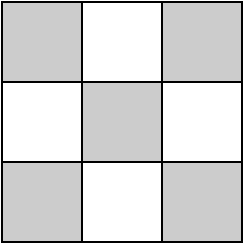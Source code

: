 <mxfile version="20.8.16" type="device" pages="2"><diagram name="default_color_picker" id="o8cKfExQnQexnC6xT7TS"><mxGraphModel dx="1434" dy="846" grid="1" gridSize="10" guides="1" tooltips="1" connect="1" arrows="1" fold="1" page="1" pageScale="1" pageWidth="850" pageHeight="1100" math="0" shadow="0"><root><mxCell id="0"/><mxCell id="1" parent="0"/><mxCell id="Zf0STRpgvQ4F-pQcDB_7-1" value="" style="whiteSpace=wrap;html=1;aspect=fixed;strokeColor=none;" parent="1" vertex="1"><mxGeometry x="240" y="200" width="120" height="120" as="geometry"/></mxCell><mxCell id="Zf0STRpgvQ4F-pQcDB_7-3" value="" style="whiteSpace=wrap;html=1;aspect=fixed;strokeColor=default;fillColor=#CCCCCC;" parent="1" vertex="1"><mxGeometry x="240" y="200" width="40" height="40" as="geometry"/></mxCell><mxCell id="Zf0STRpgvQ4F-pQcDB_7-8" value="" style="whiteSpace=wrap;html=1;aspect=fixed;strokeColor=default;" parent="1" vertex="1"><mxGeometry x="320" y="240" width="40" height="40" as="geometry"/></mxCell><mxCell id="Zf0STRpgvQ4F-pQcDB_7-9" value="" style="whiteSpace=wrap;html=1;aspect=fixed;strokeColor=default;" parent="1" vertex="1"><mxGeometry x="240" y="240" width="40" height="40" as="geometry"/></mxCell><mxCell id="Zf0STRpgvQ4F-pQcDB_7-10" value="" style="whiteSpace=wrap;html=1;aspect=fixed;strokeColor=default;" parent="1" vertex="1"><mxGeometry x="280" y="200" width="40" height="40" as="geometry"/></mxCell><mxCell id="Zf0STRpgvQ4F-pQcDB_7-11" value="" style="whiteSpace=wrap;html=1;aspect=fixed;strokeColor=default;" parent="1" vertex="1"><mxGeometry x="280" y="280" width="40" height="40" as="geometry"/></mxCell><mxCell id="Zf0STRpgvQ4F-pQcDB_7-12" value="" style="whiteSpace=wrap;html=1;aspect=fixed;strokeColor=default;fillColor=#CCCCCC;" parent="1" vertex="1"><mxGeometry x="320" y="200" width="40" height="40" as="geometry"/></mxCell><mxCell id="Zf0STRpgvQ4F-pQcDB_7-13" value="" style="whiteSpace=wrap;html=1;aspect=fixed;strokeColor=default;fillColor=#CCCCCC;" parent="1" vertex="1"><mxGeometry x="280" y="240" width="40" height="40" as="geometry"/></mxCell><mxCell id="Zf0STRpgvQ4F-pQcDB_7-14" value="" style="whiteSpace=wrap;html=1;aspect=fixed;strokeColor=default;fillColor=#CCCCCC;" parent="1" vertex="1"><mxGeometry x="240" y="280" width="40" height="40" as="geometry"/></mxCell><mxCell id="Zf0STRpgvQ4F-pQcDB_7-15" value="" style="whiteSpace=wrap;html=1;aspect=fixed;strokeColor=default;fillColor=#CCCCCC;" parent="1" vertex="1"><mxGeometry x="320" y="280" width="40" height="40" as="geometry"/></mxCell></root></mxGraphModel></diagram><diagram id="fOqe_jl3KVwXNiRVCwzo" name="icon"><mxGraphModel dx="1443" dy="832" grid="1" gridSize="10" guides="1" tooltips="1" connect="1" arrows="1" fold="1" page="1" pageScale="1" pageWidth="850" pageHeight="1100" math="0" shadow="0"><root><mxCell id="0"/><mxCell id="1" parent="0"/><mxCell id="pCoq-tKY97rLdqpuVajc-1" value="" style="ellipse;whiteSpace=wrap;html=1;aspect=fixed;strokeColor=none;fillColor=#0D1821;movable=1;resizable=1;rotatable=1;deletable=1;editable=1;locked=0;connectable=1;" vertex="1" parent="1"><mxGeometry x="621.73" y="200" width="400" height="400" as="geometry"/></mxCell><mxCell id="pCoq-tKY97rLdqpuVajc-11" value="" style="ellipse;whiteSpace=wrap;html=1;aspect=fixed;strokeColor=none;" vertex="1" parent="1"><mxGeometry x="780" y="330" width="203.45" height="203.45" as="geometry"/></mxCell><mxCell id="pCoq-tKY97rLdqpuVajc-13" value="" style="ellipse;whiteSpace=wrap;html=1;aspect=fixed;strokeColor=none;" vertex="1" parent="1"><mxGeometry x="670" y="330" width="203.45" height="203.45" as="geometry"/></mxCell><mxCell id="pCoq-tKY97rLdqpuVajc-15" value="" style="ellipse;whiteSpace=wrap;html=1;aspect=fixed;strokeColor=none;" vertex="1" parent="1"><mxGeometry x="720" y="240" width="203.45" height="203.45" as="geometry"/></mxCell><mxCell id="pCoq-tKY97rLdqpuVajc-7" value="" style="ellipse;whiteSpace=wrap;html=1;aspect=fixed;fillColor=#E41800;strokeColor=none;opacity=50;" vertex="1" parent="1"><mxGeometry x="720" y="240" width="203.45" height="203.45" as="geometry"/></mxCell><mxCell id="pCoq-tKY97rLdqpuVajc-19" value="" style="ellipse;whiteSpace=wrap;html=1;aspect=fixed;fillColor=#00FF00;strokeColor=none;opacity=50;" vertex="1" parent="1"><mxGeometry x="670" y="330" width="203.45" height="203.45" as="geometry"/></mxCell><mxCell id="pCoq-tKY97rLdqpuVajc-10" value="" style="ellipse;whiteSpace=wrap;html=1;aspect=fixed;fillColor=#0000FF;strokeColor=none;opacity=50;" vertex="1" parent="1"><mxGeometry x="780" y="330" width="203.45" height="203.45" as="geometry"/></mxCell></root></mxGraphModel></diagram></mxfile>